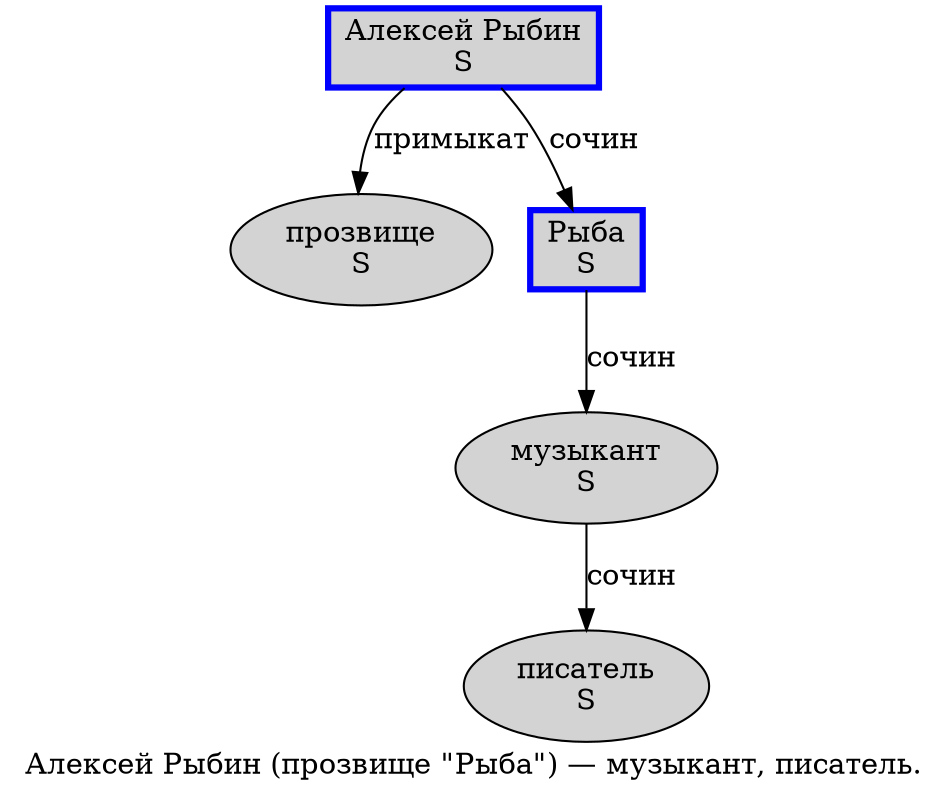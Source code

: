 digraph SENTENCE_909 {
	graph [label="Алексей Рыбин (прозвище \"Рыба\") — музыкант, писатель."]
	node [style=filled]
		0 [label="Алексей Рыбин
S" color=blue fillcolor=lightgray penwidth=3 shape=box]
		8 [label="музыкант
S" color="" fillcolor=lightgray penwidth=1 shape=ellipse]
		2 [label="прозвище
S" color="" fillcolor=lightgray penwidth=1 shape=ellipse]
		10 [label="писатель
S" color="" fillcolor=lightgray penwidth=1 shape=ellipse]
		4 [label="Рыба
S" color=blue fillcolor=lightgray penwidth=3 shape=box]
			8 -> 10 [label="сочин"]
			0 -> 2 [label="примыкат"]
			0 -> 4 [label="сочин"]
			4 -> 8 [label="сочин"]
}